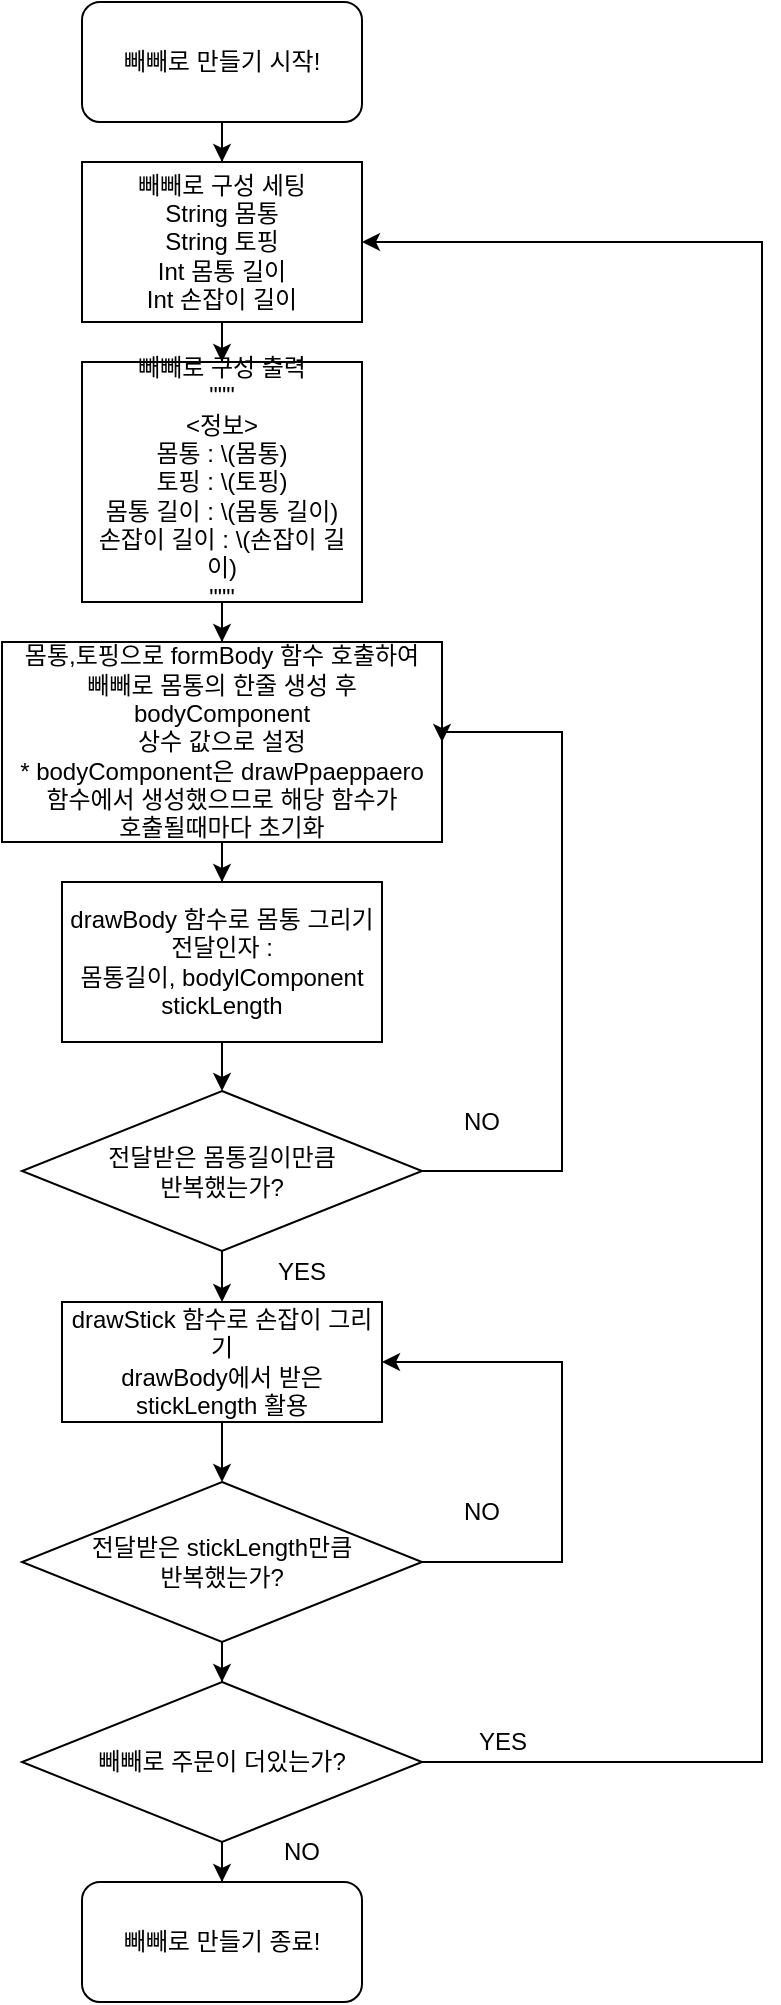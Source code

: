 <mxfile version="20.8.23" type="device"><diagram name="페이지-1" id="zSehdDk62ywUgoeWT7X4"><mxGraphModel dx="987" dy="668" grid="1" gridSize="10" guides="1" tooltips="1" connect="1" arrows="1" fold="1" page="1" pageScale="1" pageWidth="827" pageHeight="1169" math="0" shadow="0"><root><mxCell id="0"/><mxCell id="1" parent="0"/><mxCell id="3MM2Nm3bSSz-j9Rp2Nq0-4" value="" style="edgeStyle=orthogonalEdgeStyle;rounded=0;orthogonalLoop=1;jettySize=auto;html=1;" edge="1" parent="1" source="3MM2Nm3bSSz-j9Rp2Nq0-1" target="3MM2Nm3bSSz-j9Rp2Nq0-2"><mxGeometry relative="1" as="geometry"/></mxCell><mxCell id="3MM2Nm3bSSz-j9Rp2Nq0-1" value="빼빼로 만들기 시작!" style="rounded=1;whiteSpace=wrap;html=1;" vertex="1" parent="1"><mxGeometry x="180" y="50" width="140" height="60" as="geometry"/></mxCell><mxCell id="3MM2Nm3bSSz-j9Rp2Nq0-5" value="" style="edgeStyle=orthogonalEdgeStyle;rounded=0;orthogonalLoop=1;jettySize=auto;html=1;" edge="1" parent="1" source="3MM2Nm3bSSz-j9Rp2Nq0-2" target="3MM2Nm3bSSz-j9Rp2Nq0-3"><mxGeometry relative="1" as="geometry"/></mxCell><mxCell id="3MM2Nm3bSSz-j9Rp2Nq0-2" value="빼빼로 구성 세팅&lt;br&gt;String 몸통&lt;br&gt;String 토핑&lt;br&gt;Int 몸통 길이&lt;br&gt;Int 손잡이 길이" style="rounded=0;whiteSpace=wrap;html=1;" vertex="1" parent="1"><mxGeometry x="180" y="130" width="140" height="80" as="geometry"/></mxCell><mxCell id="3MM2Nm3bSSz-j9Rp2Nq0-8" value="" style="edgeStyle=orthogonalEdgeStyle;rounded=0;orthogonalLoop=1;jettySize=auto;html=1;" edge="1" parent="1" source="3MM2Nm3bSSz-j9Rp2Nq0-3" target="3MM2Nm3bSSz-j9Rp2Nq0-7"><mxGeometry relative="1" as="geometry"/></mxCell><mxCell id="3MM2Nm3bSSz-j9Rp2Nq0-3" value="빼빼로 구성 출력&lt;br&gt;&quot;&quot;&quot;&lt;br&gt;&amp;lt;정보&amp;gt;&lt;br&gt;몸통 : \(몸통)&lt;br style=&quot;border-color: var(--border-color);&quot;&gt;토핑 : \(토핑)&lt;br style=&quot;border-color: var(--border-color);&quot;&gt;몸통 길이 : \(몸통 길이)&lt;br style=&quot;border-color: var(--border-color);&quot;&gt;손잡이 길이 : \(손잡이 길이)&lt;br&gt;&quot;&quot;&quot;" style="rounded=0;whiteSpace=wrap;html=1;" vertex="1" parent="1"><mxGeometry x="180" y="230" width="140" height="120" as="geometry"/></mxCell><mxCell id="3MM2Nm3bSSz-j9Rp2Nq0-10" value="" style="edgeStyle=orthogonalEdgeStyle;rounded=0;orthogonalLoop=1;jettySize=auto;html=1;" edge="1" parent="1" source="3MM2Nm3bSSz-j9Rp2Nq0-7" target="3MM2Nm3bSSz-j9Rp2Nq0-9"><mxGeometry relative="1" as="geometry"/></mxCell><mxCell id="3MM2Nm3bSSz-j9Rp2Nq0-7" value="몸통,토핑으로 formBody 함수 호출하여&lt;br&gt;빼빼로 몸통의 한줄 생성 후&lt;br&gt;bodyComponent&lt;br&gt;상수 값으로 설정&lt;br&gt;* bodyComponent은 drawPpaeppaero&lt;br&gt;함수에서 생성했으므로 해당 함수가&lt;br&gt;호출될때마다 초기화" style="rounded=0;whiteSpace=wrap;html=1;" vertex="1" parent="1"><mxGeometry x="140" y="370" width="220" height="100" as="geometry"/></mxCell><mxCell id="3MM2Nm3bSSz-j9Rp2Nq0-12" value="" style="edgeStyle=orthogonalEdgeStyle;rounded=0;orthogonalLoop=1;jettySize=auto;html=1;" edge="1" parent="1" source="3MM2Nm3bSSz-j9Rp2Nq0-9" target="3MM2Nm3bSSz-j9Rp2Nq0-11"><mxGeometry relative="1" as="geometry"/></mxCell><mxCell id="3MM2Nm3bSSz-j9Rp2Nq0-9" value="drawBody 함수로 몸통 그리기&lt;br&gt;전달인자 : &lt;br&gt;몸통길이, bodylComponent stickLength" style="rounded=0;whiteSpace=wrap;html=1;" vertex="1" parent="1"><mxGeometry x="170" y="490" width="160" height="80" as="geometry"/></mxCell><mxCell id="3MM2Nm3bSSz-j9Rp2Nq0-15" style="edgeStyle=orthogonalEdgeStyle;rounded=0;orthogonalLoop=1;jettySize=auto;html=1;entryX=1;entryY=0.5;entryDx=0;entryDy=0;exitX=1;exitY=0.5;exitDx=0;exitDy=0;" edge="1" parent="1" source="3MM2Nm3bSSz-j9Rp2Nq0-11" target="3MM2Nm3bSSz-j9Rp2Nq0-7"><mxGeometry relative="1" as="geometry"><Array as="points"><mxPoint x="420" y="635"/><mxPoint x="420" y="415"/></Array></mxGeometry></mxCell><mxCell id="3MM2Nm3bSSz-j9Rp2Nq0-18" value="" style="edgeStyle=orthogonalEdgeStyle;rounded=0;orthogonalLoop=1;jettySize=auto;html=1;" edge="1" parent="1" source="3MM2Nm3bSSz-j9Rp2Nq0-11" target="3MM2Nm3bSSz-j9Rp2Nq0-17"><mxGeometry relative="1" as="geometry"/></mxCell><mxCell id="3MM2Nm3bSSz-j9Rp2Nq0-11" value="전달받은 몸통길이만큼&lt;br&gt;반복했는가?" style="rhombus;whiteSpace=wrap;html=1;" vertex="1" parent="1"><mxGeometry x="150" y="594.5" width="200" height="80" as="geometry"/></mxCell><mxCell id="3MM2Nm3bSSz-j9Rp2Nq0-16" value="NO" style="text;html=1;strokeColor=none;fillColor=none;align=center;verticalAlign=middle;whiteSpace=wrap;rounded=0;" vertex="1" parent="1"><mxGeometry x="350" y="595" width="60" height="30" as="geometry"/></mxCell><mxCell id="3MM2Nm3bSSz-j9Rp2Nq0-20" value="" style="edgeStyle=orthogonalEdgeStyle;rounded=0;orthogonalLoop=1;jettySize=auto;html=1;" edge="1" parent="1" source="3MM2Nm3bSSz-j9Rp2Nq0-17" target="3MM2Nm3bSSz-j9Rp2Nq0-19"><mxGeometry relative="1" as="geometry"/></mxCell><mxCell id="3MM2Nm3bSSz-j9Rp2Nq0-17" value="drawStick 함수로 손잡이 그리기&lt;br&gt;drawBody에서 받은 stickLength 활용" style="whiteSpace=wrap;html=1;" vertex="1" parent="1"><mxGeometry x="170" y="700" width="160" height="60" as="geometry"/></mxCell><mxCell id="3MM2Nm3bSSz-j9Rp2Nq0-21" style="edgeStyle=orthogonalEdgeStyle;rounded=0;orthogonalLoop=1;jettySize=auto;html=1;entryX=1;entryY=0.5;entryDx=0;entryDy=0;exitX=1;exitY=0.5;exitDx=0;exitDy=0;" edge="1" parent="1" source="3MM2Nm3bSSz-j9Rp2Nq0-19" target="3MM2Nm3bSSz-j9Rp2Nq0-17"><mxGeometry relative="1" as="geometry"><Array as="points"><mxPoint x="420" y="830"/><mxPoint x="420" y="730"/></Array></mxGeometry></mxCell><mxCell id="3MM2Nm3bSSz-j9Rp2Nq0-32" value="" style="edgeStyle=orthogonalEdgeStyle;rounded=0;orthogonalLoop=1;jettySize=auto;html=1;" edge="1" parent="1" source="3MM2Nm3bSSz-j9Rp2Nq0-19" target="3MM2Nm3bSSz-j9Rp2Nq0-24"><mxGeometry relative="1" as="geometry"/></mxCell><mxCell id="3MM2Nm3bSSz-j9Rp2Nq0-19" value="전달받은 stickLength만큼&lt;br&gt;반복했는가?" style="rhombus;whiteSpace=wrap;html=1;" vertex="1" parent="1"><mxGeometry x="150" y="790" width="200" height="80" as="geometry"/></mxCell><mxCell id="3MM2Nm3bSSz-j9Rp2Nq0-22" value="NO" style="text;html=1;strokeColor=none;fillColor=none;align=center;verticalAlign=middle;whiteSpace=wrap;rounded=0;" vertex="1" parent="1"><mxGeometry x="350" y="790" width="60" height="30" as="geometry"/></mxCell><mxCell id="3MM2Nm3bSSz-j9Rp2Nq0-23" value="YES" style="text;html=1;strokeColor=none;fillColor=none;align=center;verticalAlign=middle;whiteSpace=wrap;rounded=0;" vertex="1" parent="1"><mxGeometry x="260" y="670" width="60" height="30" as="geometry"/></mxCell><mxCell id="3MM2Nm3bSSz-j9Rp2Nq0-30" style="edgeStyle=orthogonalEdgeStyle;rounded=0;orthogonalLoop=1;jettySize=auto;html=1;entryX=1;entryY=0.5;entryDx=0;entryDy=0;exitX=1;exitY=0.5;exitDx=0;exitDy=0;" edge="1" parent="1" source="3MM2Nm3bSSz-j9Rp2Nq0-24" target="3MM2Nm3bSSz-j9Rp2Nq0-2"><mxGeometry relative="1" as="geometry"><mxPoint x="520" y="300" as="targetPoint"/><Array as="points"><mxPoint x="520" y="930"/><mxPoint x="520" y="170"/></Array></mxGeometry></mxCell><mxCell id="3MM2Nm3bSSz-j9Rp2Nq0-34" value="" style="edgeStyle=orthogonalEdgeStyle;rounded=0;orthogonalLoop=1;jettySize=auto;html=1;" edge="1" parent="1" source="3MM2Nm3bSSz-j9Rp2Nq0-24" target="3MM2Nm3bSSz-j9Rp2Nq0-33"><mxGeometry relative="1" as="geometry"/></mxCell><mxCell id="3MM2Nm3bSSz-j9Rp2Nq0-24" value="빼빼로 주문이 더있는가?" style="rhombus;whiteSpace=wrap;html=1;" vertex="1" parent="1"><mxGeometry x="150" y="890" width="200" height="80" as="geometry"/></mxCell><mxCell id="3MM2Nm3bSSz-j9Rp2Nq0-31" value="YES" style="text;html=1;align=center;verticalAlign=middle;resizable=0;points=[];autosize=1;strokeColor=none;fillColor=none;" vertex="1" parent="1"><mxGeometry x="365" y="905" width="50" height="30" as="geometry"/></mxCell><mxCell id="3MM2Nm3bSSz-j9Rp2Nq0-33" value="빼빼로 만들기 종료!" style="rounded=1;whiteSpace=wrap;html=1;" vertex="1" parent="1"><mxGeometry x="180" y="990" width="140" height="60" as="geometry"/></mxCell><mxCell id="3MM2Nm3bSSz-j9Rp2Nq0-35" value="NO" style="text;html=1;strokeColor=none;fillColor=none;align=center;verticalAlign=middle;whiteSpace=wrap;rounded=0;" vertex="1" parent="1"><mxGeometry x="260" y="960" width="60" height="30" as="geometry"/></mxCell></root></mxGraphModel></diagram></mxfile>